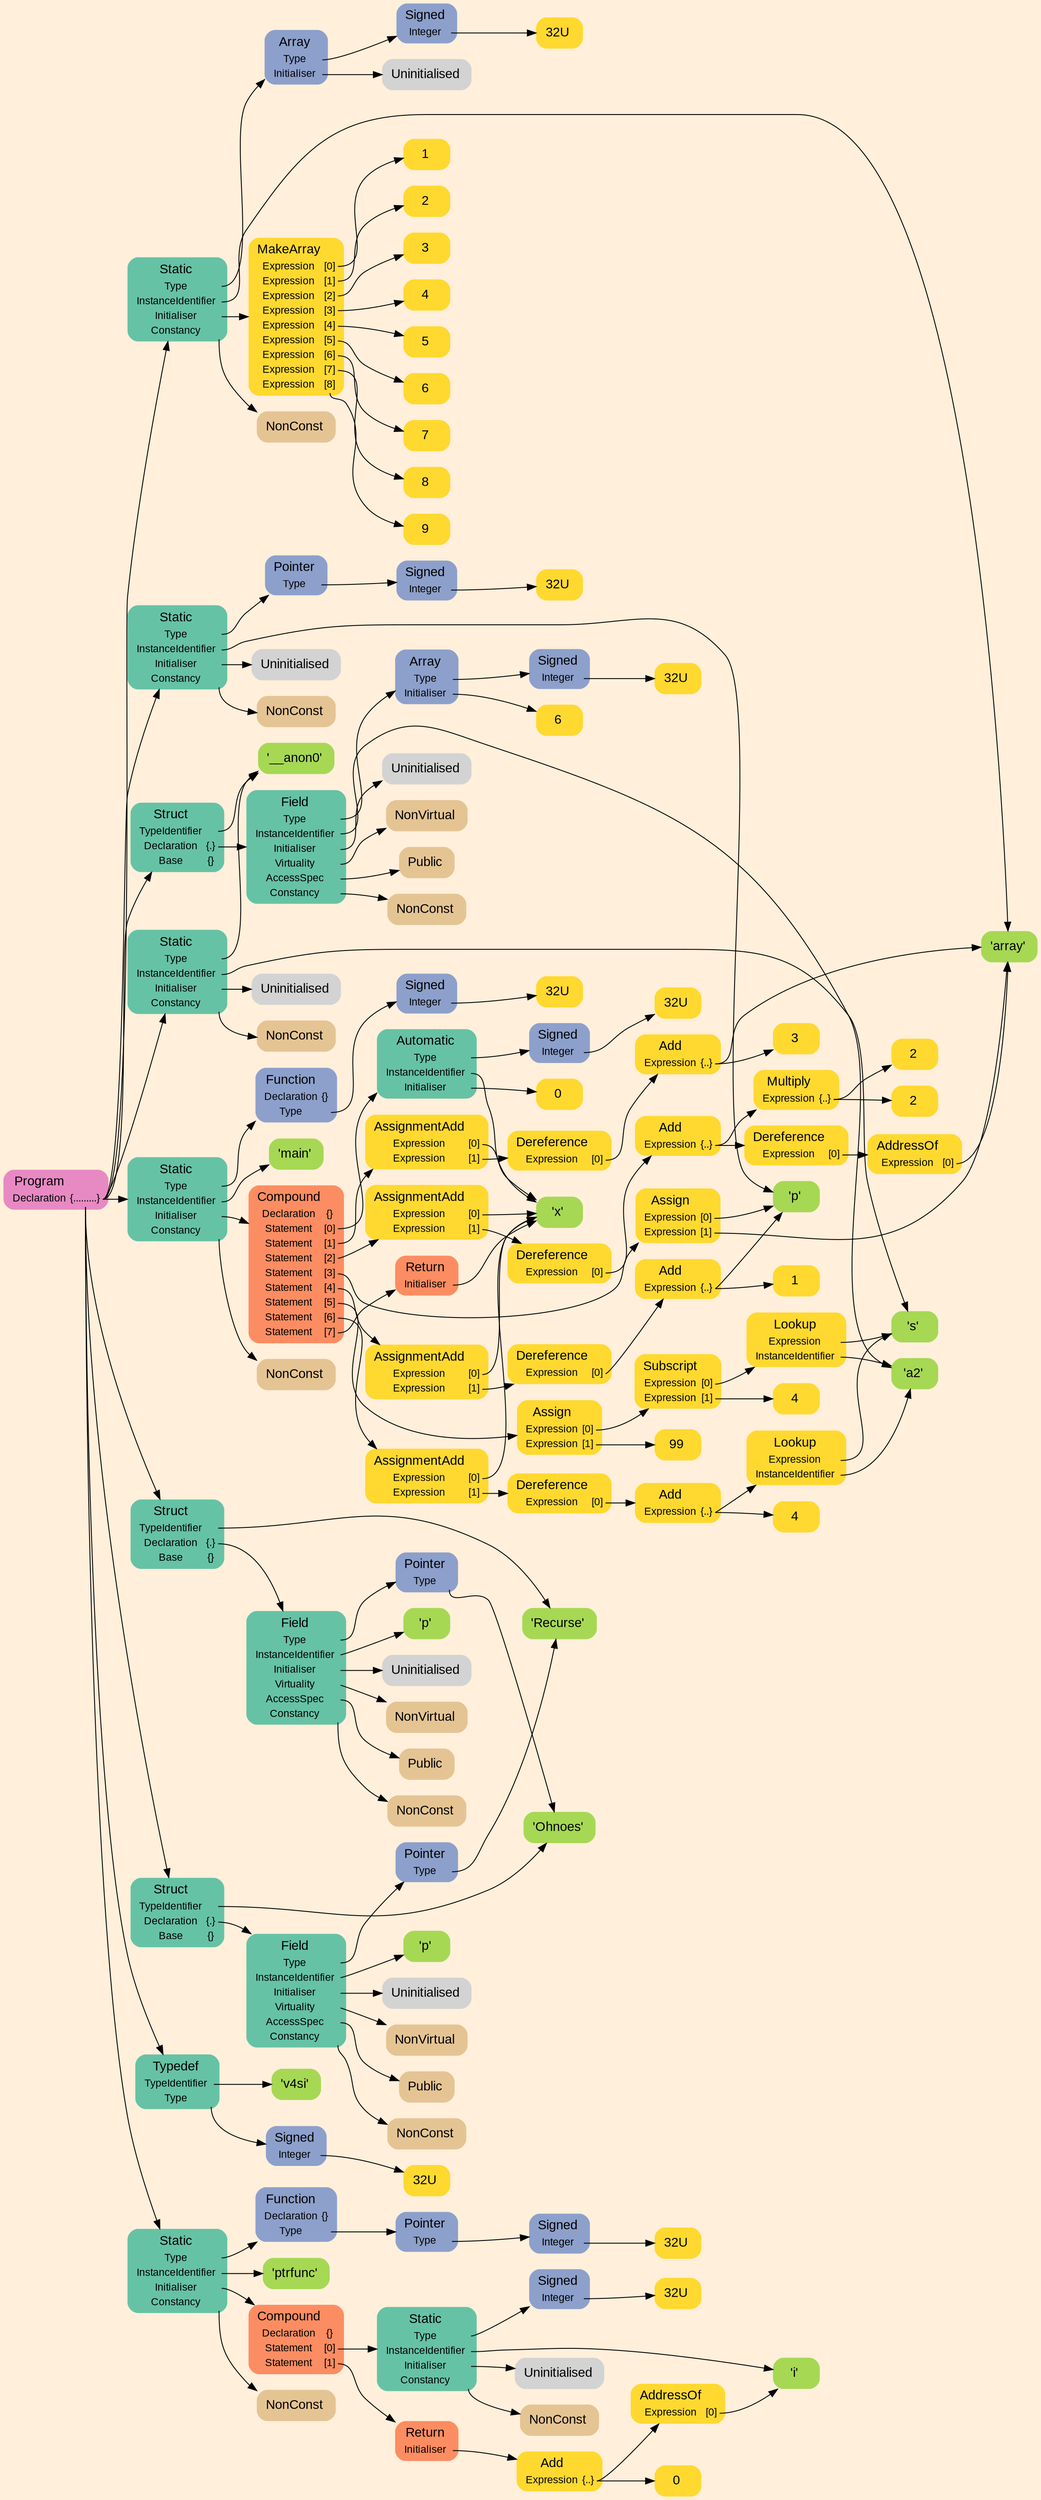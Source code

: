 digraph "" {
label = ""
labelloc = t
fontsize = "36"
graph [
    rankdir = "LR"
    ranksep = 0.3
    bgcolor = antiquewhite1
    color = black
    fontcolor = black
    fontname = "Arial"
];
node [
    fontname = "Arial"
];
edge [
    fontname = "Arial"
];


// -------------------- node figure --------------------
"#I-2-1966" [
    shape = "plaintext"
    fillcolor = "/set28/4"
    label = <<TABLE BORDER="0" CELLBORDER="0" CELLSPACING="0">
     <TR><TD><FONT POINT-SIZE="15.0">Program</FONT></TD><TD></TD></TR>
     <TR><TD>Declaration</TD><TD PORT="port0">{.........}</TD></TR>
    </TABLE>>
    style = "rounded,filled"
    fontsize = "12"
];

"#I-2-1970" [
    shape = "plaintext"
    fillcolor = "/set28/1"
    label = <<TABLE BORDER="0" CELLBORDER="0" CELLSPACING="0">
     <TR><TD><FONT POINT-SIZE="15.0">Static</FONT></TD><TD></TD></TR>
     <TR><TD>Type</TD><TD PORT="port0"></TD></TR>
     <TR><TD>InstanceIdentifier</TD><TD PORT="port1"></TD></TR>
     <TR><TD>Initialiser</TD><TD PORT="port2"></TD></TR>
     <TR><TD>Constancy</TD><TD PORT="port3"></TD></TR>
    </TABLE>>
    style = "rounded,filled"
    fontsize = "12"
];

"#I-2-1972" [
    shape = "plaintext"
    fillcolor = "/set28/3"
    label = <<TABLE BORDER="0" CELLBORDER="0" CELLSPACING="0">
     <TR><TD><FONT POINT-SIZE="15.0">Array</FONT></TD><TD></TD></TR>
     <TR><TD>Type</TD><TD PORT="port0"></TD></TR>
     <TR><TD>Initialiser</TD><TD PORT="port1"></TD></TR>
    </TABLE>>
    style = "rounded,filled"
    fontsize = "12"
];

"#I-2-1973" [
    shape = "plaintext"
    fillcolor = "/set28/3"
    label = <<TABLE BORDER="0" CELLBORDER="0" CELLSPACING="0">
     <TR><TD><FONT POINT-SIZE="15.0">Signed</FONT></TD><TD></TD></TR>
     <TR><TD>Integer</TD><TD PORT="port0"></TD></TR>
    </TABLE>>
    style = "rounded,filled"
    fontsize = "12"
];

"#I-2-1974" [
    shape = "plaintext"
    fillcolor = "/set28/6"
    label = <<TABLE BORDER="0" CELLBORDER="0" CELLSPACING="0">
     <TR><TD><FONT POINT-SIZE="15.0">32U</FONT></TD><TD></TD></TR>
    </TABLE>>
    style = "rounded,filled"
    fontsize = "12"
];

"#I-2-1975" [
    shape = "plaintext"
    label = <<TABLE BORDER="0" CELLBORDER="0" CELLSPACING="0">
     <TR><TD><FONT POINT-SIZE="15.0">Uninitialised</FONT></TD><TD></TD></TR>
    </TABLE>>
    style = "rounded,filled"
    fontsize = "12"
];

"#I-2-1971" [
    shape = "plaintext"
    fillcolor = "/set28/5"
    label = <<TABLE BORDER="0" CELLBORDER="0" CELLSPACING="0">
     <TR><TD><FONT POINT-SIZE="15.0">'array'</FONT></TD><TD></TD></TR>
    </TABLE>>
    style = "rounded,filled"
    fontsize = "12"
];

"#I-2-1986" [
    shape = "plaintext"
    fillcolor = "/set28/6"
    label = <<TABLE BORDER="0" CELLBORDER="0" CELLSPACING="0">
     <TR><TD><FONT POINT-SIZE="15.0">MakeArray</FONT></TD><TD></TD></TR>
     <TR><TD>Expression</TD><TD PORT="port0">[0]</TD></TR>
     <TR><TD>Expression</TD><TD PORT="port1">[1]</TD></TR>
     <TR><TD>Expression</TD><TD PORT="port2">[2]</TD></TR>
     <TR><TD>Expression</TD><TD PORT="port3">[3]</TD></TR>
     <TR><TD>Expression</TD><TD PORT="port4">[4]</TD></TR>
     <TR><TD>Expression</TD><TD PORT="port5">[5]</TD></TR>
     <TR><TD>Expression</TD><TD PORT="port6">[6]</TD></TR>
     <TR><TD>Expression</TD><TD PORT="port7">[7]</TD></TR>
     <TR><TD>Expression</TD><TD PORT="port8">[8]</TD></TR>
    </TABLE>>
    style = "rounded,filled"
    fontsize = "12"
];

"#I-2-1977" [
    shape = "plaintext"
    fillcolor = "/set28/6"
    label = <<TABLE BORDER="0" CELLBORDER="0" CELLSPACING="0">
     <TR><TD><FONT POINT-SIZE="15.0">1</FONT></TD><TD></TD></TR>
    </TABLE>>
    style = "rounded,filled"
    fontsize = "12"
];

"#I-2-1978" [
    shape = "plaintext"
    fillcolor = "/set28/6"
    label = <<TABLE BORDER="0" CELLBORDER="0" CELLSPACING="0">
     <TR><TD><FONT POINT-SIZE="15.0">2</FONT></TD><TD></TD></TR>
    </TABLE>>
    style = "rounded,filled"
    fontsize = "12"
];

"#I-2-1979" [
    shape = "plaintext"
    fillcolor = "/set28/6"
    label = <<TABLE BORDER="0" CELLBORDER="0" CELLSPACING="0">
     <TR><TD><FONT POINT-SIZE="15.0">3</FONT></TD><TD></TD></TR>
    </TABLE>>
    style = "rounded,filled"
    fontsize = "12"
];

"#I-2-1980" [
    shape = "plaintext"
    fillcolor = "/set28/6"
    label = <<TABLE BORDER="0" CELLBORDER="0" CELLSPACING="0">
     <TR><TD><FONT POINT-SIZE="15.0">4</FONT></TD><TD></TD></TR>
    </TABLE>>
    style = "rounded,filled"
    fontsize = "12"
];

"#I-2-1981" [
    shape = "plaintext"
    fillcolor = "/set28/6"
    label = <<TABLE BORDER="0" CELLBORDER="0" CELLSPACING="0">
     <TR><TD><FONT POINT-SIZE="15.0">5</FONT></TD><TD></TD></TR>
    </TABLE>>
    style = "rounded,filled"
    fontsize = "12"
];

"#I-2-1982" [
    shape = "plaintext"
    fillcolor = "/set28/6"
    label = <<TABLE BORDER="0" CELLBORDER="0" CELLSPACING="0">
     <TR><TD><FONT POINT-SIZE="15.0">6</FONT></TD><TD></TD></TR>
    </TABLE>>
    style = "rounded,filled"
    fontsize = "12"
];

"#I-2-1983" [
    shape = "plaintext"
    fillcolor = "/set28/6"
    label = <<TABLE BORDER="0" CELLBORDER="0" CELLSPACING="0">
     <TR><TD><FONT POINT-SIZE="15.0">7</FONT></TD><TD></TD></TR>
    </TABLE>>
    style = "rounded,filled"
    fontsize = "12"
];

"#I-2-1984" [
    shape = "plaintext"
    fillcolor = "/set28/6"
    label = <<TABLE BORDER="0" CELLBORDER="0" CELLSPACING="0">
     <TR><TD><FONT POINT-SIZE="15.0">8</FONT></TD><TD></TD></TR>
    </TABLE>>
    style = "rounded,filled"
    fontsize = "12"
];

"#I-2-1985" [
    shape = "plaintext"
    fillcolor = "/set28/6"
    label = <<TABLE BORDER="0" CELLBORDER="0" CELLSPACING="0">
     <TR><TD><FONT POINT-SIZE="15.0">9</FONT></TD><TD></TD></TR>
    </TABLE>>
    style = "rounded,filled"
    fontsize = "12"
];

"#I-2-1969" [
    shape = "plaintext"
    fillcolor = "/set28/7"
    label = <<TABLE BORDER="0" CELLBORDER="0" CELLSPACING="0">
     <TR><TD><FONT POINT-SIZE="15.0">NonConst</FONT></TD><TD></TD></TR>
    </TABLE>>
    style = "rounded,filled"
    fontsize = "12"
];

"#I-2-1989" [
    shape = "plaintext"
    fillcolor = "/set28/1"
    label = <<TABLE BORDER="0" CELLBORDER="0" CELLSPACING="0">
     <TR><TD><FONT POINT-SIZE="15.0">Static</FONT></TD><TD></TD></TR>
     <TR><TD>Type</TD><TD PORT="port0"></TD></TR>
     <TR><TD>InstanceIdentifier</TD><TD PORT="port1"></TD></TR>
     <TR><TD>Initialiser</TD><TD PORT="port2"></TD></TR>
     <TR><TD>Constancy</TD><TD PORT="port3"></TD></TR>
    </TABLE>>
    style = "rounded,filled"
    fontsize = "12"
];

"#I-2-1991" [
    shape = "plaintext"
    fillcolor = "/set28/3"
    label = <<TABLE BORDER="0" CELLBORDER="0" CELLSPACING="0">
     <TR><TD><FONT POINT-SIZE="15.0">Pointer</FONT></TD><TD></TD></TR>
     <TR><TD>Type</TD><TD PORT="port0"></TD></TR>
    </TABLE>>
    style = "rounded,filled"
    fontsize = "12"
];

"#I-2-1992" [
    shape = "plaintext"
    fillcolor = "/set28/3"
    label = <<TABLE BORDER="0" CELLBORDER="0" CELLSPACING="0">
     <TR><TD><FONT POINT-SIZE="15.0">Signed</FONT></TD><TD></TD></TR>
     <TR><TD>Integer</TD><TD PORT="port0"></TD></TR>
    </TABLE>>
    style = "rounded,filled"
    fontsize = "12"
];

"#I-2-1993" [
    shape = "plaintext"
    fillcolor = "/set28/6"
    label = <<TABLE BORDER="0" CELLBORDER="0" CELLSPACING="0">
     <TR><TD><FONT POINT-SIZE="15.0">32U</FONT></TD><TD></TD></TR>
    </TABLE>>
    style = "rounded,filled"
    fontsize = "12"
];

"#I-2-1990" [
    shape = "plaintext"
    fillcolor = "/set28/5"
    label = <<TABLE BORDER="0" CELLBORDER="0" CELLSPACING="0">
     <TR><TD><FONT POINT-SIZE="15.0">'p'</FONT></TD><TD></TD></TR>
    </TABLE>>
    style = "rounded,filled"
    fontsize = "12"
];

"#I-2-1994" [
    shape = "plaintext"
    label = <<TABLE BORDER="0" CELLBORDER="0" CELLSPACING="0">
     <TR><TD><FONT POINT-SIZE="15.0">Uninitialised</FONT></TD><TD></TD></TR>
    </TABLE>>
    style = "rounded,filled"
    fontsize = "12"
];

"#I-2-1988" [
    shape = "plaintext"
    fillcolor = "/set28/7"
    label = <<TABLE BORDER="0" CELLBORDER="0" CELLSPACING="0">
     <TR><TD><FONT POINT-SIZE="15.0">NonConst</FONT></TD><TD></TD></TR>
    </TABLE>>
    style = "rounded,filled"
    fontsize = "12"
];

"#I-2-1995" [
    shape = "plaintext"
    fillcolor = "/set28/1"
    label = <<TABLE BORDER="0" CELLBORDER="0" CELLSPACING="0">
     <TR><TD><FONT POINT-SIZE="15.0">Struct</FONT></TD><TD></TD></TR>
     <TR><TD>TypeIdentifier</TD><TD PORT="port0"></TD></TR>
     <TR><TD>Declaration</TD><TD PORT="port1">{.}</TD></TR>
     <TR><TD>Base</TD><TD PORT="port2">{}</TD></TR>
    </TABLE>>
    style = "rounded,filled"
    fontsize = "12"
];

"#I-2-1996" [
    shape = "plaintext"
    fillcolor = "/set28/5"
    label = <<TABLE BORDER="0" CELLBORDER="0" CELLSPACING="0">
     <TR><TD><FONT POINT-SIZE="15.0">'__anon0'</FONT></TD><TD></TD></TR>
    </TABLE>>
    style = "rounded,filled"
    fontsize = "12"
];

"#I-2-2000" [
    shape = "plaintext"
    fillcolor = "/set28/1"
    label = <<TABLE BORDER="0" CELLBORDER="0" CELLSPACING="0">
     <TR><TD><FONT POINT-SIZE="15.0">Field</FONT></TD><TD></TD></TR>
     <TR><TD>Type</TD><TD PORT="port0"></TD></TR>
     <TR><TD>InstanceIdentifier</TD><TD PORT="port1"></TD></TR>
     <TR><TD>Initialiser</TD><TD PORT="port2"></TD></TR>
     <TR><TD>Virtuality</TD><TD PORT="port3"></TD></TR>
     <TR><TD>AccessSpec</TD><TD PORT="port4"></TD></TR>
     <TR><TD>Constancy</TD><TD PORT="port5"></TD></TR>
    </TABLE>>
    style = "rounded,filled"
    fontsize = "12"
];

"#I-2-2003" [
    shape = "plaintext"
    fillcolor = "/set28/3"
    label = <<TABLE BORDER="0" CELLBORDER="0" CELLSPACING="0">
     <TR><TD><FONT POINT-SIZE="15.0">Array</FONT></TD><TD></TD></TR>
     <TR><TD>Type</TD><TD PORT="port0"></TD></TR>
     <TR><TD>Initialiser</TD><TD PORT="port1"></TD></TR>
    </TABLE>>
    style = "rounded,filled"
    fontsize = "12"
];

"#I-2-2004" [
    shape = "plaintext"
    fillcolor = "/set28/3"
    label = <<TABLE BORDER="0" CELLBORDER="0" CELLSPACING="0">
     <TR><TD><FONT POINT-SIZE="15.0">Signed</FONT></TD><TD></TD></TR>
     <TR><TD>Integer</TD><TD PORT="port0"></TD></TR>
    </TABLE>>
    style = "rounded,filled"
    fontsize = "12"
];

"#I-2-2005" [
    shape = "plaintext"
    fillcolor = "/set28/6"
    label = <<TABLE BORDER="0" CELLBORDER="0" CELLSPACING="0">
     <TR><TD><FONT POINT-SIZE="15.0">32U</FONT></TD><TD></TD></TR>
    </TABLE>>
    style = "rounded,filled"
    fontsize = "12"
];

"#I-2-1997" [
    shape = "plaintext"
    fillcolor = "/set28/6"
    label = <<TABLE BORDER="0" CELLBORDER="0" CELLSPACING="0">
     <TR><TD><FONT POINT-SIZE="15.0">6</FONT></TD><TD></TD></TR>
    </TABLE>>
    style = "rounded,filled"
    fontsize = "12"
];

"#I-2-2002" [
    shape = "plaintext"
    fillcolor = "/set28/5"
    label = <<TABLE BORDER="0" CELLBORDER="0" CELLSPACING="0">
     <TR><TD><FONT POINT-SIZE="15.0">'a2'</FONT></TD><TD></TD></TR>
    </TABLE>>
    style = "rounded,filled"
    fontsize = "12"
];

"#I-2-2006" [
    shape = "plaintext"
    label = <<TABLE BORDER="0" CELLBORDER="0" CELLSPACING="0">
     <TR><TD><FONT POINT-SIZE="15.0">Uninitialised</FONT></TD><TD></TD></TR>
    </TABLE>>
    style = "rounded,filled"
    fontsize = "12"
];

"#I-2-2001" [
    shape = "plaintext"
    fillcolor = "/set28/7"
    label = <<TABLE BORDER="0" CELLBORDER="0" CELLSPACING="0">
     <TR><TD><FONT POINT-SIZE="15.0">NonVirtual</FONT></TD><TD></TD></TR>
    </TABLE>>
    style = "rounded,filled"
    fontsize = "12"
];

"#I-2-1998" [
    shape = "plaintext"
    fillcolor = "/set28/7"
    label = <<TABLE BORDER="0" CELLBORDER="0" CELLSPACING="0">
     <TR><TD><FONT POINT-SIZE="15.0">Public</FONT></TD><TD></TD></TR>
    </TABLE>>
    style = "rounded,filled"
    fontsize = "12"
];

"#I-2-1999" [
    shape = "plaintext"
    fillcolor = "/set28/7"
    label = <<TABLE BORDER="0" CELLBORDER="0" CELLSPACING="0">
     <TR><TD><FONT POINT-SIZE="15.0">NonConst</FONT></TD><TD></TD></TR>
    </TABLE>>
    style = "rounded,filled"
    fontsize = "12"
];

"#I-2-2009" [
    shape = "plaintext"
    fillcolor = "/set28/1"
    label = <<TABLE BORDER="0" CELLBORDER="0" CELLSPACING="0">
     <TR><TD><FONT POINT-SIZE="15.0">Static</FONT></TD><TD></TD></TR>
     <TR><TD>Type</TD><TD PORT="port0"></TD></TR>
     <TR><TD>InstanceIdentifier</TD><TD PORT="port1"></TD></TR>
     <TR><TD>Initialiser</TD><TD PORT="port2"></TD></TR>
     <TR><TD>Constancy</TD><TD PORT="port3"></TD></TR>
    </TABLE>>
    style = "rounded,filled"
    fontsize = "12"
];

"#I-2-2010" [
    shape = "plaintext"
    fillcolor = "/set28/5"
    label = <<TABLE BORDER="0" CELLBORDER="0" CELLSPACING="0">
     <TR><TD><FONT POINT-SIZE="15.0">'s'</FONT></TD><TD></TD></TR>
    </TABLE>>
    style = "rounded,filled"
    fontsize = "12"
];

"#I-2-2011" [
    shape = "plaintext"
    label = <<TABLE BORDER="0" CELLBORDER="0" CELLSPACING="0">
     <TR><TD><FONT POINT-SIZE="15.0">Uninitialised</FONT></TD><TD></TD></TR>
    </TABLE>>
    style = "rounded,filled"
    fontsize = "12"
];

"#I-2-2008" [
    shape = "plaintext"
    fillcolor = "/set28/7"
    label = <<TABLE BORDER="0" CELLBORDER="0" CELLSPACING="0">
     <TR><TD><FONT POINT-SIZE="15.0">NonConst</FONT></TD><TD></TD></TR>
    </TABLE>>
    style = "rounded,filled"
    fontsize = "12"
];

"#I-2-2014" [
    shape = "plaintext"
    fillcolor = "/set28/1"
    label = <<TABLE BORDER="0" CELLBORDER="0" CELLSPACING="0">
     <TR><TD><FONT POINT-SIZE="15.0">Static</FONT></TD><TD></TD></TR>
     <TR><TD>Type</TD><TD PORT="port0"></TD></TR>
     <TR><TD>InstanceIdentifier</TD><TD PORT="port1"></TD></TR>
     <TR><TD>Initialiser</TD><TD PORT="port2"></TD></TR>
     <TR><TD>Constancy</TD><TD PORT="port3"></TD></TR>
    </TABLE>>
    style = "rounded,filled"
    fontsize = "12"
];

"#I-2-2016" [
    shape = "plaintext"
    fillcolor = "/set28/3"
    label = <<TABLE BORDER="0" CELLBORDER="0" CELLSPACING="0">
     <TR><TD><FONT POINT-SIZE="15.0">Function</FONT></TD><TD></TD></TR>
     <TR><TD>Declaration</TD><TD PORT="port0">{}</TD></TR>
     <TR><TD>Type</TD><TD PORT="port1"></TD></TR>
    </TABLE>>
    style = "rounded,filled"
    fontsize = "12"
];

"#I-2-2017" [
    shape = "plaintext"
    fillcolor = "/set28/3"
    label = <<TABLE BORDER="0" CELLBORDER="0" CELLSPACING="0">
     <TR><TD><FONT POINT-SIZE="15.0">Signed</FONT></TD><TD></TD></TR>
     <TR><TD>Integer</TD><TD PORT="port0"></TD></TR>
    </TABLE>>
    style = "rounded,filled"
    fontsize = "12"
];

"#I-2-2018" [
    shape = "plaintext"
    fillcolor = "/set28/6"
    label = <<TABLE BORDER="0" CELLBORDER="0" CELLSPACING="0">
     <TR><TD><FONT POINT-SIZE="15.0">32U</FONT></TD><TD></TD></TR>
    </TABLE>>
    style = "rounded,filled"
    fontsize = "12"
];

"#I-2-2015" [
    shape = "plaintext"
    fillcolor = "/set28/5"
    label = <<TABLE BORDER="0" CELLBORDER="0" CELLSPACING="0">
     <TR><TD><FONT POINT-SIZE="15.0">'main'</FONT></TD><TD></TD></TR>
    </TABLE>>
    style = "rounded,filled"
    fontsize = "12"
];

"#I-2-2057" [
    shape = "plaintext"
    fillcolor = "/set28/2"
    label = <<TABLE BORDER="0" CELLBORDER="0" CELLSPACING="0">
     <TR><TD><FONT POINT-SIZE="15.0">Compound</FONT></TD><TD></TD></TR>
     <TR><TD>Declaration</TD><TD PORT="port0">{}</TD></TR>
     <TR><TD>Statement</TD><TD PORT="port1">[0]</TD></TR>
     <TR><TD>Statement</TD><TD PORT="port2">[1]</TD></TR>
     <TR><TD>Statement</TD><TD PORT="port3">[2]</TD></TR>
     <TR><TD>Statement</TD><TD PORT="port4">[3]</TD></TR>
     <TR><TD>Statement</TD><TD PORT="port5">[4]</TD></TR>
     <TR><TD>Statement</TD><TD PORT="port6">[5]</TD></TR>
     <TR><TD>Statement</TD><TD PORT="port7">[6]</TD></TR>
     <TR><TD>Statement</TD><TD PORT="port8">[7]</TD></TR>
    </TABLE>>
    style = "rounded,filled"
    fontsize = "12"
];

"#I-2-2023" [
    shape = "plaintext"
    fillcolor = "/set28/1"
    label = <<TABLE BORDER="0" CELLBORDER="0" CELLSPACING="0">
     <TR><TD><FONT POINT-SIZE="15.0">Automatic</FONT></TD><TD></TD></TR>
     <TR><TD>Type</TD><TD PORT="port0"></TD></TR>
     <TR><TD>InstanceIdentifier</TD><TD PORT="port1"></TD></TR>
     <TR><TD>Initialiser</TD><TD PORT="port2"></TD></TR>
    </TABLE>>
    style = "rounded,filled"
    fontsize = "12"
];

"#I-2-2025" [
    shape = "plaintext"
    fillcolor = "/set28/3"
    label = <<TABLE BORDER="0" CELLBORDER="0" CELLSPACING="0">
     <TR><TD><FONT POINT-SIZE="15.0">Signed</FONT></TD><TD></TD></TR>
     <TR><TD>Integer</TD><TD PORT="port0"></TD></TR>
    </TABLE>>
    style = "rounded,filled"
    fontsize = "12"
];

"#I-2-2026" [
    shape = "plaintext"
    fillcolor = "/set28/6"
    label = <<TABLE BORDER="0" CELLBORDER="0" CELLSPACING="0">
     <TR><TD><FONT POINT-SIZE="15.0">32U</FONT></TD><TD></TD></TR>
    </TABLE>>
    style = "rounded,filled"
    fontsize = "12"
];

"#I-2-2024" [
    shape = "plaintext"
    fillcolor = "/set28/5"
    label = <<TABLE BORDER="0" CELLBORDER="0" CELLSPACING="0">
     <TR><TD><FONT POINT-SIZE="15.0">'x'</FONT></TD><TD></TD></TR>
    </TABLE>>
    style = "rounded,filled"
    fontsize = "12"
];

"#I-2-2028" [
    shape = "plaintext"
    fillcolor = "/set28/6"
    label = <<TABLE BORDER="0" CELLBORDER="0" CELLSPACING="0">
     <TR><TD><FONT POINT-SIZE="15.0">0</FONT></TD><TD></TD></TR>
    </TABLE>>
    style = "rounded,filled"
    fontsize = "12"
];

"#I-2-2032" [
    shape = "plaintext"
    fillcolor = "/set28/6"
    label = <<TABLE BORDER="0" CELLBORDER="0" CELLSPACING="0">
     <TR><TD><FONT POINT-SIZE="15.0">AssignmentAdd</FONT></TD><TD></TD></TR>
     <TR><TD>Expression</TD><TD PORT="port0">[0]</TD></TR>
     <TR><TD>Expression</TD><TD PORT="port1">[1]</TD></TR>
    </TABLE>>
    style = "rounded,filled"
    fontsize = "12"
];

"#I-2-2031" [
    shape = "plaintext"
    fillcolor = "/set28/6"
    label = <<TABLE BORDER="0" CELLBORDER="0" CELLSPACING="0">
     <TR><TD><FONT POINT-SIZE="15.0">Dereference</FONT></TD><TD></TD></TR>
     <TR><TD>Expression</TD><TD PORT="port0">[0]</TD></TR>
    </TABLE>>
    style = "rounded,filled"
    fontsize = "12"
];

"#I-2-2030" [
    shape = "plaintext"
    fillcolor = "/set28/6"
    label = <<TABLE BORDER="0" CELLBORDER="0" CELLSPACING="0">
     <TR><TD><FONT POINT-SIZE="15.0">Add</FONT></TD><TD></TD></TR>
     <TR><TD>Expression</TD><TD PORT="port0">{..}</TD></TR>
    </TABLE>>
    style = "rounded,filled"
    fontsize = "12"
];

"#I-2-2029" [
    shape = "plaintext"
    fillcolor = "/set28/6"
    label = <<TABLE BORDER="0" CELLBORDER="0" CELLSPACING="0">
     <TR><TD><FONT POINT-SIZE="15.0">3</FONT></TD><TD></TD></TR>
    </TABLE>>
    style = "rounded,filled"
    fontsize = "12"
];

"#I-2-2040" [
    shape = "plaintext"
    fillcolor = "/set28/6"
    label = <<TABLE BORDER="0" CELLBORDER="0" CELLSPACING="0">
     <TR><TD><FONT POINT-SIZE="15.0">AssignmentAdd</FONT></TD><TD></TD></TR>
     <TR><TD>Expression</TD><TD PORT="port0">[0]</TD></TR>
     <TR><TD>Expression</TD><TD PORT="port1">[1]</TD></TR>
    </TABLE>>
    style = "rounded,filled"
    fontsize = "12"
];

"#I-2-2039" [
    shape = "plaintext"
    fillcolor = "/set28/6"
    label = <<TABLE BORDER="0" CELLBORDER="0" CELLSPACING="0">
     <TR><TD><FONT POINT-SIZE="15.0">Dereference</FONT></TD><TD></TD></TR>
     <TR><TD>Expression</TD><TD PORT="port0">[0]</TD></TR>
    </TABLE>>
    style = "rounded,filled"
    fontsize = "12"
];

"#I-2-2038" [
    shape = "plaintext"
    fillcolor = "/set28/6"
    label = <<TABLE BORDER="0" CELLBORDER="0" CELLSPACING="0">
     <TR><TD><FONT POINT-SIZE="15.0">Add</FONT></TD><TD></TD></TR>
     <TR><TD>Expression</TD><TD PORT="port0">{..}</TD></TR>
    </TABLE>>
    style = "rounded,filled"
    fontsize = "12"
];

"#I-2-2034" [
    shape = "plaintext"
    fillcolor = "/set28/6"
    label = <<TABLE BORDER="0" CELLBORDER="0" CELLSPACING="0">
     <TR><TD><FONT POINT-SIZE="15.0">Dereference</FONT></TD><TD></TD></TR>
     <TR><TD>Expression</TD><TD PORT="port0">[0]</TD></TR>
    </TABLE>>
    style = "rounded,filled"
    fontsize = "12"
];

"#I-2-2033" [
    shape = "plaintext"
    fillcolor = "/set28/6"
    label = <<TABLE BORDER="0" CELLBORDER="0" CELLSPACING="0">
     <TR><TD><FONT POINT-SIZE="15.0">AddressOf</FONT></TD><TD></TD></TR>
     <TR><TD>Expression</TD><TD PORT="port0">[0]</TD></TR>
    </TABLE>>
    style = "rounded,filled"
    fontsize = "12"
];

"#I-2-2037" [
    shape = "plaintext"
    fillcolor = "/set28/6"
    label = <<TABLE BORDER="0" CELLBORDER="0" CELLSPACING="0">
     <TR><TD><FONT POINT-SIZE="15.0">Multiply</FONT></TD><TD></TD></TR>
     <TR><TD>Expression</TD><TD PORT="port0">{..}</TD></TR>
    </TABLE>>
    style = "rounded,filled"
    fontsize = "12"
];

"#I-2-2035" [
    shape = "plaintext"
    fillcolor = "/set28/6"
    label = <<TABLE BORDER="0" CELLBORDER="0" CELLSPACING="0">
     <TR><TD><FONT POINT-SIZE="15.0">2</FONT></TD><TD></TD></TR>
    </TABLE>>
    style = "rounded,filled"
    fontsize = "12"
];

"#I-2-2036" [
    shape = "plaintext"
    fillcolor = "/set28/6"
    label = <<TABLE BORDER="0" CELLBORDER="0" CELLSPACING="0">
     <TR><TD><FONT POINT-SIZE="15.0">2</FONT></TD><TD></TD></TR>
    </TABLE>>
    style = "rounded,filled"
    fontsize = "12"
];

"#I-2-2041" [
    shape = "plaintext"
    fillcolor = "/set28/6"
    label = <<TABLE BORDER="0" CELLBORDER="0" CELLSPACING="0">
     <TR><TD><FONT POINT-SIZE="15.0">Assign</FONT></TD><TD></TD></TR>
     <TR><TD>Expression</TD><TD PORT="port0">[0]</TD></TR>
     <TR><TD>Expression</TD><TD PORT="port1">[1]</TD></TR>
    </TABLE>>
    style = "rounded,filled"
    fontsize = "12"
];

"#I-2-2045" [
    shape = "plaintext"
    fillcolor = "/set28/6"
    label = <<TABLE BORDER="0" CELLBORDER="0" CELLSPACING="0">
     <TR><TD><FONT POINT-SIZE="15.0">AssignmentAdd</FONT></TD><TD></TD></TR>
     <TR><TD>Expression</TD><TD PORT="port0">[0]</TD></TR>
     <TR><TD>Expression</TD><TD PORT="port1">[1]</TD></TR>
    </TABLE>>
    style = "rounded,filled"
    fontsize = "12"
];

"#I-2-2044" [
    shape = "plaintext"
    fillcolor = "/set28/6"
    label = <<TABLE BORDER="0" CELLBORDER="0" CELLSPACING="0">
     <TR><TD><FONT POINT-SIZE="15.0">Dereference</FONT></TD><TD></TD></TR>
     <TR><TD>Expression</TD><TD PORT="port0">[0]</TD></TR>
    </TABLE>>
    style = "rounded,filled"
    fontsize = "12"
];

"#I-2-2043" [
    shape = "plaintext"
    fillcolor = "/set28/6"
    label = <<TABLE BORDER="0" CELLBORDER="0" CELLSPACING="0">
     <TR><TD><FONT POINT-SIZE="15.0">Add</FONT></TD><TD></TD></TR>
     <TR><TD>Expression</TD><TD PORT="port0">{..}</TD></TR>
    </TABLE>>
    style = "rounded,filled"
    fontsize = "12"
];

"#I-2-2042" [
    shape = "plaintext"
    fillcolor = "/set28/6"
    label = <<TABLE BORDER="0" CELLBORDER="0" CELLSPACING="0">
     <TR><TD><FONT POINT-SIZE="15.0">1</FONT></TD><TD></TD></TR>
    </TABLE>>
    style = "rounded,filled"
    fontsize = "12"
];

"#I-2-2050" [
    shape = "plaintext"
    fillcolor = "/set28/6"
    label = <<TABLE BORDER="0" CELLBORDER="0" CELLSPACING="0">
     <TR><TD><FONT POINT-SIZE="15.0">Assign</FONT></TD><TD></TD></TR>
     <TR><TD>Expression</TD><TD PORT="port0">[0]</TD></TR>
     <TR><TD>Expression</TD><TD PORT="port1">[1]</TD></TR>
    </TABLE>>
    style = "rounded,filled"
    fontsize = "12"
];

"#I-2-2048" [
    shape = "plaintext"
    fillcolor = "/set28/6"
    label = <<TABLE BORDER="0" CELLBORDER="0" CELLSPACING="0">
     <TR><TD><FONT POINT-SIZE="15.0">Subscript</FONT></TD><TD></TD></TR>
     <TR><TD>Expression</TD><TD PORT="port0">[0]</TD></TR>
     <TR><TD>Expression</TD><TD PORT="port1">[1]</TD></TR>
    </TABLE>>
    style = "rounded,filled"
    fontsize = "12"
];

"#I-2-2046" [
    shape = "plaintext"
    fillcolor = "/set28/6"
    label = <<TABLE BORDER="0" CELLBORDER="0" CELLSPACING="0">
     <TR><TD><FONT POINT-SIZE="15.0">Lookup</FONT></TD><TD></TD></TR>
     <TR><TD>Expression</TD><TD PORT="port0"></TD></TR>
     <TR><TD>InstanceIdentifier</TD><TD PORT="port1"></TD></TR>
    </TABLE>>
    style = "rounded,filled"
    fontsize = "12"
];

"#I-2-2047" [
    shape = "plaintext"
    fillcolor = "/set28/6"
    label = <<TABLE BORDER="0" CELLBORDER="0" CELLSPACING="0">
     <TR><TD><FONT POINT-SIZE="15.0">4</FONT></TD><TD></TD></TR>
    </TABLE>>
    style = "rounded,filled"
    fontsize = "12"
];

"#I-2-2049" [
    shape = "plaintext"
    fillcolor = "/set28/6"
    label = <<TABLE BORDER="0" CELLBORDER="0" CELLSPACING="0">
     <TR><TD><FONT POINT-SIZE="15.0">99</FONT></TD><TD></TD></TR>
    </TABLE>>
    style = "rounded,filled"
    fontsize = "12"
];

"#I-2-2055" [
    shape = "plaintext"
    fillcolor = "/set28/6"
    label = <<TABLE BORDER="0" CELLBORDER="0" CELLSPACING="0">
     <TR><TD><FONT POINT-SIZE="15.0">AssignmentAdd</FONT></TD><TD></TD></TR>
     <TR><TD>Expression</TD><TD PORT="port0">[0]</TD></TR>
     <TR><TD>Expression</TD><TD PORT="port1">[1]</TD></TR>
    </TABLE>>
    style = "rounded,filled"
    fontsize = "12"
];

"#I-2-2054" [
    shape = "plaintext"
    fillcolor = "/set28/6"
    label = <<TABLE BORDER="0" CELLBORDER="0" CELLSPACING="0">
     <TR><TD><FONT POINT-SIZE="15.0">Dereference</FONT></TD><TD></TD></TR>
     <TR><TD>Expression</TD><TD PORT="port0">[0]</TD></TR>
    </TABLE>>
    style = "rounded,filled"
    fontsize = "12"
];

"#I-2-2053" [
    shape = "plaintext"
    fillcolor = "/set28/6"
    label = <<TABLE BORDER="0" CELLBORDER="0" CELLSPACING="0">
     <TR><TD><FONT POINT-SIZE="15.0">Add</FONT></TD><TD></TD></TR>
     <TR><TD>Expression</TD><TD PORT="port0">{..}</TD></TR>
    </TABLE>>
    style = "rounded,filled"
    fontsize = "12"
];

"#I-2-2051" [
    shape = "plaintext"
    fillcolor = "/set28/6"
    label = <<TABLE BORDER="0" CELLBORDER="0" CELLSPACING="0">
     <TR><TD><FONT POINT-SIZE="15.0">Lookup</FONT></TD><TD></TD></TR>
     <TR><TD>Expression</TD><TD PORT="port0"></TD></TR>
     <TR><TD>InstanceIdentifier</TD><TD PORT="port1"></TD></TR>
    </TABLE>>
    style = "rounded,filled"
    fontsize = "12"
];

"#I-2-2052" [
    shape = "plaintext"
    fillcolor = "/set28/6"
    label = <<TABLE BORDER="0" CELLBORDER="0" CELLSPACING="0">
     <TR><TD><FONT POINT-SIZE="15.0">4</FONT></TD><TD></TD></TR>
    </TABLE>>
    style = "rounded,filled"
    fontsize = "12"
];

"#I-2-2056" [
    shape = "plaintext"
    fillcolor = "/set28/2"
    label = <<TABLE BORDER="0" CELLBORDER="0" CELLSPACING="0">
     <TR><TD><FONT POINT-SIZE="15.0">Return</FONT></TD><TD></TD></TR>
     <TR><TD>Initialiser</TD><TD PORT="port0"></TD></TR>
    </TABLE>>
    style = "rounded,filled"
    fontsize = "12"
];

"#I-2-2013" [
    shape = "plaintext"
    fillcolor = "/set28/7"
    label = <<TABLE BORDER="0" CELLBORDER="0" CELLSPACING="0">
     <TR><TD><FONT POINT-SIZE="15.0">NonConst</FONT></TD><TD></TD></TR>
    </TABLE>>
    style = "rounded,filled"
    fontsize = "12"
];

"#I-2-2058" [
    shape = "plaintext"
    fillcolor = "/set28/1"
    label = <<TABLE BORDER="0" CELLBORDER="0" CELLSPACING="0">
     <TR><TD><FONT POINT-SIZE="15.0">Struct</FONT></TD><TD></TD></TR>
     <TR><TD>TypeIdentifier</TD><TD PORT="port0"></TD></TR>
     <TR><TD>Declaration</TD><TD PORT="port1">{.}</TD></TR>
     <TR><TD>Base</TD><TD PORT="port2">{}</TD></TR>
    </TABLE>>
    style = "rounded,filled"
    fontsize = "12"
];

"#I-2-2059" [
    shape = "plaintext"
    fillcolor = "/set28/5"
    label = <<TABLE BORDER="0" CELLBORDER="0" CELLSPACING="0">
     <TR><TD><FONT POINT-SIZE="15.0">'Ohnoes'</FONT></TD><TD></TD></TR>
    </TABLE>>
    style = "rounded,filled"
    fontsize = "12"
];

"#I-2-2071" [
    shape = "plaintext"
    fillcolor = "/set28/1"
    label = <<TABLE BORDER="0" CELLBORDER="0" CELLSPACING="0">
     <TR><TD><FONT POINT-SIZE="15.0">Field</FONT></TD><TD></TD></TR>
     <TR><TD>Type</TD><TD PORT="port0"></TD></TR>
     <TR><TD>InstanceIdentifier</TD><TD PORT="port1"></TD></TR>
     <TR><TD>Initialiser</TD><TD PORT="port2"></TD></TR>
     <TR><TD>Virtuality</TD><TD PORT="port3"></TD></TR>
     <TR><TD>AccessSpec</TD><TD PORT="port4"></TD></TR>
     <TR><TD>Constancy</TD><TD PORT="port5"></TD></TR>
    </TABLE>>
    style = "rounded,filled"
    fontsize = "12"
];

"#I-2-2074" [
    shape = "plaintext"
    fillcolor = "/set28/3"
    label = <<TABLE BORDER="0" CELLBORDER="0" CELLSPACING="0">
     <TR><TD><FONT POINT-SIZE="15.0">Pointer</FONT></TD><TD></TD></TR>
     <TR><TD>Type</TD><TD PORT="port0"></TD></TR>
    </TABLE>>
    style = "rounded,filled"
    fontsize = "12"
];

"#I-2-2061" [
    shape = "plaintext"
    fillcolor = "/set28/5"
    label = <<TABLE BORDER="0" CELLBORDER="0" CELLSPACING="0">
     <TR><TD><FONT POINT-SIZE="15.0">'Recurse'</FONT></TD><TD></TD></TR>
    </TABLE>>
    style = "rounded,filled"
    fontsize = "12"
];

"#I-2-2073" [
    shape = "plaintext"
    fillcolor = "/set28/5"
    label = <<TABLE BORDER="0" CELLBORDER="0" CELLSPACING="0">
     <TR><TD><FONT POINT-SIZE="15.0">'p'</FONT></TD><TD></TD></TR>
    </TABLE>>
    style = "rounded,filled"
    fontsize = "12"
];

"#I-2-2075" [
    shape = "plaintext"
    label = <<TABLE BORDER="0" CELLBORDER="0" CELLSPACING="0">
     <TR><TD><FONT POINT-SIZE="15.0">Uninitialised</FONT></TD><TD></TD></TR>
    </TABLE>>
    style = "rounded,filled"
    fontsize = "12"
];

"#I-2-2072" [
    shape = "plaintext"
    fillcolor = "/set28/7"
    label = <<TABLE BORDER="0" CELLBORDER="0" CELLSPACING="0">
     <TR><TD><FONT POINT-SIZE="15.0">NonVirtual</FONT></TD><TD></TD></TR>
    </TABLE>>
    style = "rounded,filled"
    fontsize = "12"
];

"#I-2-2069" [
    shape = "plaintext"
    fillcolor = "/set28/7"
    label = <<TABLE BORDER="0" CELLBORDER="0" CELLSPACING="0">
     <TR><TD><FONT POINT-SIZE="15.0">Public</FONT></TD><TD></TD></TR>
    </TABLE>>
    style = "rounded,filled"
    fontsize = "12"
];

"#I-2-2070" [
    shape = "plaintext"
    fillcolor = "/set28/7"
    label = <<TABLE BORDER="0" CELLBORDER="0" CELLSPACING="0">
     <TR><TD><FONT POINT-SIZE="15.0">NonConst</FONT></TD><TD></TD></TR>
    </TABLE>>
    style = "rounded,filled"
    fontsize = "12"
];

"#I-2-2060" [
    shape = "plaintext"
    fillcolor = "/set28/1"
    label = <<TABLE BORDER="0" CELLBORDER="0" CELLSPACING="0">
     <TR><TD><FONT POINT-SIZE="15.0">Struct</FONT></TD><TD></TD></TR>
     <TR><TD>TypeIdentifier</TD><TD PORT="port0"></TD></TR>
     <TR><TD>Declaration</TD><TD PORT="port1">{.}</TD></TR>
     <TR><TD>Base</TD><TD PORT="port2">{}</TD></TR>
    </TABLE>>
    style = "rounded,filled"
    fontsize = "12"
];

"#I-2-2064" [
    shape = "plaintext"
    fillcolor = "/set28/1"
    label = <<TABLE BORDER="0" CELLBORDER="0" CELLSPACING="0">
     <TR><TD><FONT POINT-SIZE="15.0">Field</FONT></TD><TD></TD></TR>
     <TR><TD>Type</TD><TD PORT="port0"></TD></TR>
     <TR><TD>InstanceIdentifier</TD><TD PORT="port1"></TD></TR>
     <TR><TD>Initialiser</TD><TD PORT="port2"></TD></TR>
     <TR><TD>Virtuality</TD><TD PORT="port3"></TD></TR>
     <TR><TD>AccessSpec</TD><TD PORT="port4"></TD></TR>
     <TR><TD>Constancy</TD><TD PORT="port5"></TD></TR>
    </TABLE>>
    style = "rounded,filled"
    fontsize = "12"
];

"#I-2-2067" [
    shape = "plaintext"
    fillcolor = "/set28/3"
    label = <<TABLE BORDER="0" CELLBORDER="0" CELLSPACING="0">
     <TR><TD><FONT POINT-SIZE="15.0">Pointer</FONT></TD><TD></TD></TR>
     <TR><TD>Type</TD><TD PORT="port0"></TD></TR>
    </TABLE>>
    style = "rounded,filled"
    fontsize = "12"
];

"#I-2-2066" [
    shape = "plaintext"
    fillcolor = "/set28/5"
    label = <<TABLE BORDER="0" CELLBORDER="0" CELLSPACING="0">
     <TR><TD><FONT POINT-SIZE="15.0">'p'</FONT></TD><TD></TD></TR>
    </TABLE>>
    style = "rounded,filled"
    fontsize = "12"
];

"#I-2-2068" [
    shape = "plaintext"
    label = <<TABLE BORDER="0" CELLBORDER="0" CELLSPACING="0">
     <TR><TD><FONT POINT-SIZE="15.0">Uninitialised</FONT></TD><TD></TD></TR>
    </TABLE>>
    style = "rounded,filled"
    fontsize = "12"
];

"#I-2-2065" [
    shape = "plaintext"
    fillcolor = "/set28/7"
    label = <<TABLE BORDER="0" CELLBORDER="0" CELLSPACING="0">
     <TR><TD><FONT POINT-SIZE="15.0">NonVirtual</FONT></TD><TD></TD></TR>
    </TABLE>>
    style = "rounded,filled"
    fontsize = "12"
];

"#I-2-2062" [
    shape = "plaintext"
    fillcolor = "/set28/7"
    label = <<TABLE BORDER="0" CELLBORDER="0" CELLSPACING="0">
     <TR><TD><FONT POINT-SIZE="15.0">Public</FONT></TD><TD></TD></TR>
    </TABLE>>
    style = "rounded,filled"
    fontsize = "12"
];

"#I-2-2063" [
    shape = "plaintext"
    fillcolor = "/set28/7"
    label = <<TABLE BORDER="0" CELLBORDER="0" CELLSPACING="0">
     <TR><TD><FONT POINT-SIZE="15.0">NonConst</FONT></TD><TD></TD></TR>
    </TABLE>>
    style = "rounded,filled"
    fontsize = "12"
];

"#I-2-2077" [
    shape = "plaintext"
    fillcolor = "/set28/1"
    label = <<TABLE BORDER="0" CELLBORDER="0" CELLSPACING="0">
     <TR><TD><FONT POINT-SIZE="15.0">Typedef</FONT></TD><TD></TD></TR>
     <TR><TD>TypeIdentifier</TD><TD PORT="port0"></TD></TR>
     <TR><TD>Type</TD><TD PORT="port1"></TD></TR>
    </TABLE>>
    style = "rounded,filled"
    fontsize = "12"
];

"#I-2-2078" [
    shape = "plaintext"
    fillcolor = "/set28/5"
    label = <<TABLE BORDER="0" CELLBORDER="0" CELLSPACING="0">
     <TR><TD><FONT POINT-SIZE="15.0">'v4si'</FONT></TD><TD></TD></TR>
    </TABLE>>
    style = "rounded,filled"
    fontsize = "12"
];

"#I-2-2079" [
    shape = "plaintext"
    fillcolor = "/set28/3"
    label = <<TABLE BORDER="0" CELLBORDER="0" CELLSPACING="0">
     <TR><TD><FONT POINT-SIZE="15.0">Signed</FONT></TD><TD></TD></TR>
     <TR><TD>Integer</TD><TD PORT="port0"></TD></TR>
    </TABLE>>
    style = "rounded,filled"
    fontsize = "12"
];

"#I-2-2080" [
    shape = "plaintext"
    fillcolor = "/set28/6"
    label = <<TABLE BORDER="0" CELLBORDER="0" CELLSPACING="0">
     <TR><TD><FONT POINT-SIZE="15.0">32U</FONT></TD><TD></TD></TR>
    </TABLE>>
    style = "rounded,filled"
    fontsize = "12"
];

"#I-2-2083" [
    shape = "plaintext"
    fillcolor = "/set28/1"
    label = <<TABLE BORDER="0" CELLBORDER="0" CELLSPACING="0">
     <TR><TD><FONT POINT-SIZE="15.0">Static</FONT></TD><TD></TD></TR>
     <TR><TD>Type</TD><TD PORT="port0"></TD></TR>
     <TR><TD>InstanceIdentifier</TD><TD PORT="port1"></TD></TR>
     <TR><TD>Initialiser</TD><TD PORT="port2"></TD></TR>
     <TR><TD>Constancy</TD><TD PORT="port3"></TD></TR>
    </TABLE>>
    style = "rounded,filled"
    fontsize = "12"
];

"#I-2-2085" [
    shape = "plaintext"
    fillcolor = "/set28/3"
    label = <<TABLE BORDER="0" CELLBORDER="0" CELLSPACING="0">
     <TR><TD><FONT POINT-SIZE="15.0">Function</FONT></TD><TD></TD></TR>
     <TR><TD>Declaration</TD><TD PORT="port0">{}</TD></TR>
     <TR><TD>Type</TD><TD PORT="port1"></TD></TR>
    </TABLE>>
    style = "rounded,filled"
    fontsize = "12"
];

"#I-2-2086" [
    shape = "plaintext"
    fillcolor = "/set28/3"
    label = <<TABLE BORDER="0" CELLBORDER="0" CELLSPACING="0">
     <TR><TD><FONT POINT-SIZE="15.0">Pointer</FONT></TD><TD></TD></TR>
     <TR><TD>Type</TD><TD PORT="port0"></TD></TR>
    </TABLE>>
    style = "rounded,filled"
    fontsize = "12"
];

"#I-2-2087" [
    shape = "plaintext"
    fillcolor = "/set28/3"
    label = <<TABLE BORDER="0" CELLBORDER="0" CELLSPACING="0">
     <TR><TD><FONT POINT-SIZE="15.0">Signed</FONT></TD><TD></TD></TR>
     <TR><TD>Integer</TD><TD PORT="port0"></TD></TR>
    </TABLE>>
    style = "rounded,filled"
    fontsize = "12"
];

"#I-2-2088" [
    shape = "plaintext"
    fillcolor = "/set28/6"
    label = <<TABLE BORDER="0" CELLBORDER="0" CELLSPACING="0">
     <TR><TD><FONT POINT-SIZE="15.0">32U</FONT></TD><TD></TD></TR>
    </TABLE>>
    style = "rounded,filled"
    fontsize = "12"
];

"#I-2-2084" [
    shape = "plaintext"
    fillcolor = "/set28/5"
    label = <<TABLE BORDER="0" CELLBORDER="0" CELLSPACING="0">
     <TR><TD><FONT POINT-SIZE="15.0">'ptrfunc'</FONT></TD><TD></TD></TR>
    </TABLE>>
    style = "rounded,filled"
    fontsize = "12"
];

"#I-2-2102" [
    shape = "plaintext"
    fillcolor = "/set28/2"
    label = <<TABLE BORDER="0" CELLBORDER="0" CELLSPACING="0">
     <TR><TD><FONT POINT-SIZE="15.0">Compound</FONT></TD><TD></TD></TR>
     <TR><TD>Declaration</TD><TD PORT="port0">{}</TD></TR>
     <TR><TD>Statement</TD><TD PORT="port1">[0]</TD></TR>
     <TR><TD>Statement</TD><TD PORT="port2">[1]</TD></TR>
    </TABLE>>
    style = "rounded,filled"
    fontsize = "12"
];

"#I-2-2093" [
    shape = "plaintext"
    fillcolor = "/set28/1"
    label = <<TABLE BORDER="0" CELLBORDER="0" CELLSPACING="0">
     <TR><TD><FONT POINT-SIZE="15.0">Static</FONT></TD><TD></TD></TR>
     <TR><TD>Type</TD><TD PORT="port0"></TD></TR>
     <TR><TD>InstanceIdentifier</TD><TD PORT="port1"></TD></TR>
     <TR><TD>Initialiser</TD><TD PORT="port2"></TD></TR>
     <TR><TD>Constancy</TD><TD PORT="port3"></TD></TR>
    </TABLE>>
    style = "rounded,filled"
    fontsize = "12"
];

"#I-2-2095" [
    shape = "plaintext"
    fillcolor = "/set28/3"
    label = <<TABLE BORDER="0" CELLBORDER="0" CELLSPACING="0">
     <TR><TD><FONT POINT-SIZE="15.0">Signed</FONT></TD><TD></TD></TR>
     <TR><TD>Integer</TD><TD PORT="port0"></TD></TR>
    </TABLE>>
    style = "rounded,filled"
    fontsize = "12"
];

"#I-2-2096" [
    shape = "plaintext"
    fillcolor = "/set28/6"
    label = <<TABLE BORDER="0" CELLBORDER="0" CELLSPACING="0">
     <TR><TD><FONT POINT-SIZE="15.0">32U</FONT></TD><TD></TD></TR>
    </TABLE>>
    style = "rounded,filled"
    fontsize = "12"
];

"#I-2-2094" [
    shape = "plaintext"
    fillcolor = "/set28/5"
    label = <<TABLE BORDER="0" CELLBORDER="0" CELLSPACING="0">
     <TR><TD><FONT POINT-SIZE="15.0">'i'</FONT></TD><TD></TD></TR>
    </TABLE>>
    style = "rounded,filled"
    fontsize = "12"
];

"#I-2-2097" [
    shape = "plaintext"
    label = <<TABLE BORDER="0" CELLBORDER="0" CELLSPACING="0">
     <TR><TD><FONT POINT-SIZE="15.0">Uninitialised</FONT></TD><TD></TD></TR>
    </TABLE>>
    style = "rounded,filled"
    fontsize = "12"
];

"#I-2-2092" [
    shape = "plaintext"
    fillcolor = "/set28/7"
    label = <<TABLE BORDER="0" CELLBORDER="0" CELLSPACING="0">
     <TR><TD><FONT POINT-SIZE="15.0">NonConst</FONT></TD><TD></TD></TR>
    </TABLE>>
    style = "rounded,filled"
    fontsize = "12"
];

"#I-2-2101" [
    shape = "plaintext"
    fillcolor = "/set28/2"
    label = <<TABLE BORDER="0" CELLBORDER="0" CELLSPACING="0">
     <TR><TD><FONT POINT-SIZE="15.0">Return</FONT></TD><TD></TD></TR>
     <TR><TD>Initialiser</TD><TD PORT="port0"></TD></TR>
    </TABLE>>
    style = "rounded,filled"
    fontsize = "12"
];

"#I-2-2100" [
    shape = "plaintext"
    fillcolor = "/set28/6"
    label = <<TABLE BORDER="0" CELLBORDER="0" CELLSPACING="0">
     <TR><TD><FONT POINT-SIZE="15.0">Add</FONT></TD><TD></TD></TR>
     <TR><TD>Expression</TD><TD PORT="port0">{..}</TD></TR>
    </TABLE>>
    style = "rounded,filled"
    fontsize = "12"
];

"#I-2-2098" [
    shape = "plaintext"
    fillcolor = "/set28/6"
    label = <<TABLE BORDER="0" CELLBORDER="0" CELLSPACING="0">
     <TR><TD><FONT POINT-SIZE="15.0">AddressOf</FONT></TD><TD></TD></TR>
     <TR><TD>Expression</TD><TD PORT="port0">[0]</TD></TR>
    </TABLE>>
    style = "rounded,filled"
    fontsize = "12"
];

"#I-2-2099" [
    shape = "plaintext"
    fillcolor = "/set28/6"
    label = <<TABLE BORDER="0" CELLBORDER="0" CELLSPACING="0">
     <TR><TD><FONT POINT-SIZE="15.0">0</FONT></TD><TD></TD></TR>
    </TABLE>>
    style = "rounded,filled"
    fontsize = "12"
];

"#I-2-2082" [
    shape = "plaintext"
    fillcolor = "/set28/7"
    label = <<TABLE BORDER="0" CELLBORDER="0" CELLSPACING="0">
     <TR><TD><FONT POINT-SIZE="15.0">NonConst</FONT></TD><TD></TD></TR>
    </TABLE>>
    style = "rounded,filled"
    fontsize = "12"
];



// -------------------- links --------------------
// links for block #I-2-1966
"#I-2-1966":port0 -> "#I-2-1970" [
    style="solid"
    color = black
    fontcolor = black
];

"#I-2-1966":port0 -> "#I-2-1989" [
    style="solid"
    color = black
    fontcolor = black
];

"#I-2-1966":port0 -> "#I-2-1995" [
    style="solid"
    color = black
    fontcolor = black
];

"#I-2-1966":port0 -> "#I-2-2009" [
    style="solid"
    color = black
    fontcolor = black
];

"#I-2-1966":port0 -> "#I-2-2014" [
    style="solid"
    color = black
    fontcolor = black
];

"#I-2-1966":port0 -> "#I-2-2058" [
    style="solid"
    color = black
    fontcolor = black
];

"#I-2-1966":port0 -> "#I-2-2060" [
    style="solid"
    color = black
    fontcolor = black
];

"#I-2-1966":port0 -> "#I-2-2077" [
    style="solid"
    color = black
    fontcolor = black
];

"#I-2-1966":port0 -> "#I-2-2083" [
    style="solid"
    color = black
    fontcolor = black
];

// links for block #I-2-1970
"#I-2-1970":port0 -> "#I-2-1972" [
    style="solid"
    color = black
    fontcolor = black
];

"#I-2-1970":port1 -> "#I-2-1971" [
    style="solid"
    color = black
    fontcolor = black
];

"#I-2-1970":port2 -> "#I-2-1986" [
    style="solid"
    color = black
    fontcolor = black
];

"#I-2-1970":port3 -> "#I-2-1969" [
    style="solid"
    color = black
    fontcolor = black
];

// links for block #I-2-1972
"#I-2-1972":port0 -> "#I-2-1973" [
    style="solid"
    color = black
    fontcolor = black
];

"#I-2-1972":port1 -> "#I-2-1975" [
    style="solid"
    color = black
    fontcolor = black
];

// links for block #I-2-1973
"#I-2-1973":port0 -> "#I-2-1974" [
    style="solid"
    color = black
    fontcolor = black
];

// links for block #I-2-1974
// links for block #I-2-1975
// links for block #I-2-1971
// links for block #I-2-1986
"#I-2-1986":port0 -> "#I-2-1977" [
    style="solid"
    color = black
    fontcolor = black
];

"#I-2-1986":port1 -> "#I-2-1978" [
    style="solid"
    color = black
    fontcolor = black
];

"#I-2-1986":port2 -> "#I-2-1979" [
    style="solid"
    color = black
    fontcolor = black
];

"#I-2-1986":port3 -> "#I-2-1980" [
    style="solid"
    color = black
    fontcolor = black
];

"#I-2-1986":port4 -> "#I-2-1981" [
    style="solid"
    color = black
    fontcolor = black
];

"#I-2-1986":port5 -> "#I-2-1982" [
    style="solid"
    color = black
    fontcolor = black
];

"#I-2-1986":port6 -> "#I-2-1983" [
    style="solid"
    color = black
    fontcolor = black
];

"#I-2-1986":port7 -> "#I-2-1984" [
    style="solid"
    color = black
    fontcolor = black
];

"#I-2-1986":port8 -> "#I-2-1985" [
    style="solid"
    color = black
    fontcolor = black
];

// links for block #I-2-1977
// links for block #I-2-1978
// links for block #I-2-1979
// links for block #I-2-1980
// links for block #I-2-1981
// links for block #I-2-1982
// links for block #I-2-1983
// links for block #I-2-1984
// links for block #I-2-1985
// links for block #I-2-1969
// links for block #I-2-1989
"#I-2-1989":port0 -> "#I-2-1991" [
    style="solid"
    color = black
    fontcolor = black
];

"#I-2-1989":port1 -> "#I-2-1990" [
    style="solid"
    color = black
    fontcolor = black
];

"#I-2-1989":port2 -> "#I-2-1994" [
    style="solid"
    color = black
    fontcolor = black
];

"#I-2-1989":port3 -> "#I-2-1988" [
    style="solid"
    color = black
    fontcolor = black
];

// links for block #I-2-1991
"#I-2-1991":port0 -> "#I-2-1992" [
    style="solid"
    color = black
    fontcolor = black
];

// links for block #I-2-1992
"#I-2-1992":port0 -> "#I-2-1993" [
    style="solid"
    color = black
    fontcolor = black
];

// links for block #I-2-1993
// links for block #I-2-1990
// links for block #I-2-1994
// links for block #I-2-1988
// links for block #I-2-1995
"#I-2-1995":port0 -> "#I-2-1996" [
    style="solid"
    color = black
    fontcolor = black
];

"#I-2-1995":port1 -> "#I-2-2000" [
    style="solid"
    color = black
    fontcolor = black
];

// links for block #I-2-1996
// links for block #I-2-2000
"#I-2-2000":port0 -> "#I-2-2003" [
    style="solid"
    color = black
    fontcolor = black
];

"#I-2-2000":port1 -> "#I-2-2002" [
    style="solid"
    color = black
    fontcolor = black
];

"#I-2-2000":port2 -> "#I-2-2006" [
    style="solid"
    color = black
    fontcolor = black
];

"#I-2-2000":port3 -> "#I-2-2001" [
    style="solid"
    color = black
    fontcolor = black
];

"#I-2-2000":port4 -> "#I-2-1998" [
    style="solid"
    color = black
    fontcolor = black
];

"#I-2-2000":port5 -> "#I-2-1999" [
    style="solid"
    color = black
    fontcolor = black
];

// links for block #I-2-2003
"#I-2-2003":port0 -> "#I-2-2004" [
    style="solid"
    color = black
    fontcolor = black
];

"#I-2-2003":port1 -> "#I-2-1997" [
    style="solid"
    color = black
    fontcolor = black
];

// links for block #I-2-2004
"#I-2-2004":port0 -> "#I-2-2005" [
    style="solid"
    color = black
    fontcolor = black
];

// links for block #I-2-2005
// links for block #I-2-1997
// links for block #I-2-2002
// links for block #I-2-2006
// links for block #I-2-2001
// links for block #I-2-1998
// links for block #I-2-1999
// links for block #I-2-2009
"#I-2-2009":port0 -> "#I-2-1996" [
    style="solid"
    color = black
    fontcolor = black
];

"#I-2-2009":port1 -> "#I-2-2010" [
    style="solid"
    color = black
    fontcolor = black
];

"#I-2-2009":port2 -> "#I-2-2011" [
    style="solid"
    color = black
    fontcolor = black
];

"#I-2-2009":port3 -> "#I-2-2008" [
    style="solid"
    color = black
    fontcolor = black
];

// links for block #I-2-2010
// links for block #I-2-2011
// links for block #I-2-2008
// links for block #I-2-2014
"#I-2-2014":port0 -> "#I-2-2016" [
    style="solid"
    color = black
    fontcolor = black
];

"#I-2-2014":port1 -> "#I-2-2015" [
    style="solid"
    color = black
    fontcolor = black
];

"#I-2-2014":port2 -> "#I-2-2057" [
    style="solid"
    color = black
    fontcolor = black
];

"#I-2-2014":port3 -> "#I-2-2013" [
    style="solid"
    color = black
    fontcolor = black
];

// links for block #I-2-2016
"#I-2-2016":port1 -> "#I-2-2017" [
    style="solid"
    color = black
    fontcolor = black
];

// links for block #I-2-2017
"#I-2-2017":port0 -> "#I-2-2018" [
    style="solid"
    color = black
    fontcolor = black
];

// links for block #I-2-2018
// links for block #I-2-2015
// links for block #I-2-2057
"#I-2-2057":port1 -> "#I-2-2023" [
    style="solid"
    color = black
    fontcolor = black
];

"#I-2-2057":port2 -> "#I-2-2032" [
    style="solid"
    color = black
    fontcolor = black
];

"#I-2-2057":port3 -> "#I-2-2040" [
    style="solid"
    color = black
    fontcolor = black
];

"#I-2-2057":port4 -> "#I-2-2041" [
    style="solid"
    color = black
    fontcolor = black
];

"#I-2-2057":port5 -> "#I-2-2045" [
    style="solid"
    color = black
    fontcolor = black
];

"#I-2-2057":port6 -> "#I-2-2050" [
    style="solid"
    color = black
    fontcolor = black
];

"#I-2-2057":port7 -> "#I-2-2055" [
    style="solid"
    color = black
    fontcolor = black
];

"#I-2-2057":port8 -> "#I-2-2056" [
    style="solid"
    color = black
    fontcolor = black
];

// links for block #I-2-2023
"#I-2-2023":port0 -> "#I-2-2025" [
    style="solid"
    color = black
    fontcolor = black
];

"#I-2-2023":port1 -> "#I-2-2024" [
    style="solid"
    color = black
    fontcolor = black
];

"#I-2-2023":port2 -> "#I-2-2028" [
    style="solid"
    color = black
    fontcolor = black
];

// links for block #I-2-2025
"#I-2-2025":port0 -> "#I-2-2026" [
    style="solid"
    color = black
    fontcolor = black
];

// links for block #I-2-2026
// links for block #I-2-2024
// links for block #I-2-2028
// links for block #I-2-2032
"#I-2-2032":port0 -> "#I-2-2024" [
    style="solid"
    color = black
    fontcolor = black
];

"#I-2-2032":port1 -> "#I-2-2031" [
    style="solid"
    color = black
    fontcolor = black
];

// links for block #I-2-2031
"#I-2-2031":port0 -> "#I-2-2030" [
    style="solid"
    color = black
    fontcolor = black
];

// links for block #I-2-2030
"#I-2-2030":port0 -> "#I-2-1971" [
    style="solid"
    color = black
    fontcolor = black
];

"#I-2-2030":port0 -> "#I-2-2029" [
    style="solid"
    color = black
    fontcolor = black
];

// links for block #I-2-2029
// links for block #I-2-2040
"#I-2-2040":port0 -> "#I-2-2024" [
    style="solid"
    color = black
    fontcolor = black
];

"#I-2-2040":port1 -> "#I-2-2039" [
    style="solid"
    color = black
    fontcolor = black
];

// links for block #I-2-2039
"#I-2-2039":port0 -> "#I-2-2038" [
    style="solid"
    color = black
    fontcolor = black
];

// links for block #I-2-2038
"#I-2-2038":port0 -> "#I-2-2034" [
    style="solid"
    color = black
    fontcolor = black
];

"#I-2-2038":port0 -> "#I-2-2037" [
    style="solid"
    color = black
    fontcolor = black
];

// links for block #I-2-2034
"#I-2-2034":port0 -> "#I-2-2033" [
    style="solid"
    color = black
    fontcolor = black
];

// links for block #I-2-2033
"#I-2-2033":port0 -> "#I-2-1971" [
    style="solid"
    color = black
    fontcolor = black
];

// links for block #I-2-2037
"#I-2-2037":port0 -> "#I-2-2035" [
    style="solid"
    color = black
    fontcolor = black
];

"#I-2-2037":port0 -> "#I-2-2036" [
    style="solid"
    color = black
    fontcolor = black
];

// links for block #I-2-2035
// links for block #I-2-2036
// links for block #I-2-2041
"#I-2-2041":port0 -> "#I-2-1990" [
    style="solid"
    color = black
    fontcolor = black
];

"#I-2-2041":port1 -> "#I-2-1971" [
    style="solid"
    color = black
    fontcolor = black
];

// links for block #I-2-2045
"#I-2-2045":port0 -> "#I-2-2024" [
    style="solid"
    color = black
    fontcolor = black
];

"#I-2-2045":port1 -> "#I-2-2044" [
    style="solid"
    color = black
    fontcolor = black
];

// links for block #I-2-2044
"#I-2-2044":port0 -> "#I-2-2043" [
    style="solid"
    color = black
    fontcolor = black
];

// links for block #I-2-2043
"#I-2-2043":port0 -> "#I-2-1990" [
    style="solid"
    color = black
    fontcolor = black
];

"#I-2-2043":port0 -> "#I-2-2042" [
    style="solid"
    color = black
    fontcolor = black
];

// links for block #I-2-2042
// links for block #I-2-2050
"#I-2-2050":port0 -> "#I-2-2048" [
    style="solid"
    color = black
    fontcolor = black
];

"#I-2-2050":port1 -> "#I-2-2049" [
    style="solid"
    color = black
    fontcolor = black
];

// links for block #I-2-2048
"#I-2-2048":port0 -> "#I-2-2046" [
    style="solid"
    color = black
    fontcolor = black
];

"#I-2-2048":port1 -> "#I-2-2047" [
    style="solid"
    color = black
    fontcolor = black
];

// links for block #I-2-2046
"#I-2-2046":port0 -> "#I-2-2010" [
    style="solid"
    color = black
    fontcolor = black
];

"#I-2-2046":port1 -> "#I-2-2002" [
    style="solid"
    color = black
    fontcolor = black
];

// links for block #I-2-2047
// links for block #I-2-2049
// links for block #I-2-2055
"#I-2-2055":port0 -> "#I-2-2024" [
    style="solid"
    color = black
    fontcolor = black
];

"#I-2-2055":port1 -> "#I-2-2054" [
    style="solid"
    color = black
    fontcolor = black
];

// links for block #I-2-2054
"#I-2-2054":port0 -> "#I-2-2053" [
    style="solid"
    color = black
    fontcolor = black
];

// links for block #I-2-2053
"#I-2-2053":port0 -> "#I-2-2051" [
    style="solid"
    color = black
    fontcolor = black
];

"#I-2-2053":port0 -> "#I-2-2052" [
    style="solid"
    color = black
    fontcolor = black
];

// links for block #I-2-2051
"#I-2-2051":port0 -> "#I-2-2010" [
    style="solid"
    color = black
    fontcolor = black
];

"#I-2-2051":port1 -> "#I-2-2002" [
    style="solid"
    color = black
    fontcolor = black
];

// links for block #I-2-2052
// links for block #I-2-2056
"#I-2-2056":port0 -> "#I-2-2024" [
    style="solid"
    color = black
    fontcolor = black
];

// links for block #I-2-2013
// links for block #I-2-2058
"#I-2-2058":port0 -> "#I-2-2059" [
    style="solid"
    color = black
    fontcolor = black
];

"#I-2-2058":port1 -> "#I-2-2071" [
    style="solid"
    color = black
    fontcolor = black
];

// links for block #I-2-2059
// links for block #I-2-2071
"#I-2-2071":port0 -> "#I-2-2074" [
    style="solid"
    color = black
    fontcolor = black
];

"#I-2-2071":port1 -> "#I-2-2073" [
    style="solid"
    color = black
    fontcolor = black
];

"#I-2-2071":port2 -> "#I-2-2075" [
    style="solid"
    color = black
    fontcolor = black
];

"#I-2-2071":port3 -> "#I-2-2072" [
    style="solid"
    color = black
    fontcolor = black
];

"#I-2-2071":port4 -> "#I-2-2069" [
    style="solid"
    color = black
    fontcolor = black
];

"#I-2-2071":port5 -> "#I-2-2070" [
    style="solid"
    color = black
    fontcolor = black
];

// links for block #I-2-2074
"#I-2-2074":port0 -> "#I-2-2061" [
    style="solid"
    color = black
    fontcolor = black
];

// links for block #I-2-2061
// links for block #I-2-2073
// links for block #I-2-2075
// links for block #I-2-2072
// links for block #I-2-2069
// links for block #I-2-2070
// links for block #I-2-2060
"#I-2-2060":port0 -> "#I-2-2061" [
    style="solid"
    color = black
    fontcolor = black
];

"#I-2-2060":port1 -> "#I-2-2064" [
    style="solid"
    color = black
    fontcolor = black
];

// links for block #I-2-2064
"#I-2-2064":port0 -> "#I-2-2067" [
    style="solid"
    color = black
    fontcolor = black
];

"#I-2-2064":port1 -> "#I-2-2066" [
    style="solid"
    color = black
    fontcolor = black
];

"#I-2-2064":port2 -> "#I-2-2068" [
    style="solid"
    color = black
    fontcolor = black
];

"#I-2-2064":port3 -> "#I-2-2065" [
    style="solid"
    color = black
    fontcolor = black
];

"#I-2-2064":port4 -> "#I-2-2062" [
    style="solid"
    color = black
    fontcolor = black
];

"#I-2-2064":port5 -> "#I-2-2063" [
    style="solid"
    color = black
    fontcolor = black
];

// links for block #I-2-2067
"#I-2-2067":port0 -> "#I-2-2059" [
    style="solid"
    color = black
    fontcolor = black
];

// links for block #I-2-2066
// links for block #I-2-2068
// links for block #I-2-2065
// links for block #I-2-2062
// links for block #I-2-2063
// links for block #I-2-2077
"#I-2-2077":port0 -> "#I-2-2078" [
    style="solid"
    color = black
    fontcolor = black
];

"#I-2-2077":port1 -> "#I-2-2079" [
    style="solid"
    color = black
    fontcolor = black
];

// links for block #I-2-2078
// links for block #I-2-2079
"#I-2-2079":port0 -> "#I-2-2080" [
    style="solid"
    color = black
    fontcolor = black
];

// links for block #I-2-2080
// links for block #I-2-2083
"#I-2-2083":port0 -> "#I-2-2085" [
    style="solid"
    color = black
    fontcolor = black
];

"#I-2-2083":port1 -> "#I-2-2084" [
    style="solid"
    color = black
    fontcolor = black
];

"#I-2-2083":port2 -> "#I-2-2102" [
    style="solid"
    color = black
    fontcolor = black
];

"#I-2-2083":port3 -> "#I-2-2082" [
    style="solid"
    color = black
    fontcolor = black
];

// links for block #I-2-2085
"#I-2-2085":port1 -> "#I-2-2086" [
    style="solid"
    color = black
    fontcolor = black
];

// links for block #I-2-2086
"#I-2-2086":port0 -> "#I-2-2087" [
    style="solid"
    color = black
    fontcolor = black
];

// links for block #I-2-2087
"#I-2-2087":port0 -> "#I-2-2088" [
    style="solid"
    color = black
    fontcolor = black
];

// links for block #I-2-2088
// links for block #I-2-2084
// links for block #I-2-2102
"#I-2-2102":port1 -> "#I-2-2093" [
    style="solid"
    color = black
    fontcolor = black
];

"#I-2-2102":port2 -> "#I-2-2101" [
    style="solid"
    color = black
    fontcolor = black
];

// links for block #I-2-2093
"#I-2-2093":port0 -> "#I-2-2095" [
    style="solid"
    color = black
    fontcolor = black
];

"#I-2-2093":port1 -> "#I-2-2094" [
    style="solid"
    color = black
    fontcolor = black
];

"#I-2-2093":port2 -> "#I-2-2097" [
    style="solid"
    color = black
    fontcolor = black
];

"#I-2-2093":port3 -> "#I-2-2092" [
    style="solid"
    color = black
    fontcolor = black
];

// links for block #I-2-2095
"#I-2-2095":port0 -> "#I-2-2096" [
    style="solid"
    color = black
    fontcolor = black
];

// links for block #I-2-2096
// links for block #I-2-2094
// links for block #I-2-2097
// links for block #I-2-2092
// links for block #I-2-2101
"#I-2-2101":port0 -> "#I-2-2100" [
    style="solid"
    color = black
    fontcolor = black
];

// links for block #I-2-2100
"#I-2-2100":port0 -> "#I-2-2098" [
    style="solid"
    color = black
    fontcolor = black
];

"#I-2-2100":port0 -> "#I-2-2099" [
    style="solid"
    color = black
    fontcolor = black
];

// links for block #I-2-2098
"#I-2-2098":port0 -> "#I-2-2094" [
    style="solid"
    color = black
    fontcolor = black
];

// links for block #I-2-2099
// links for block #I-2-2082
}

